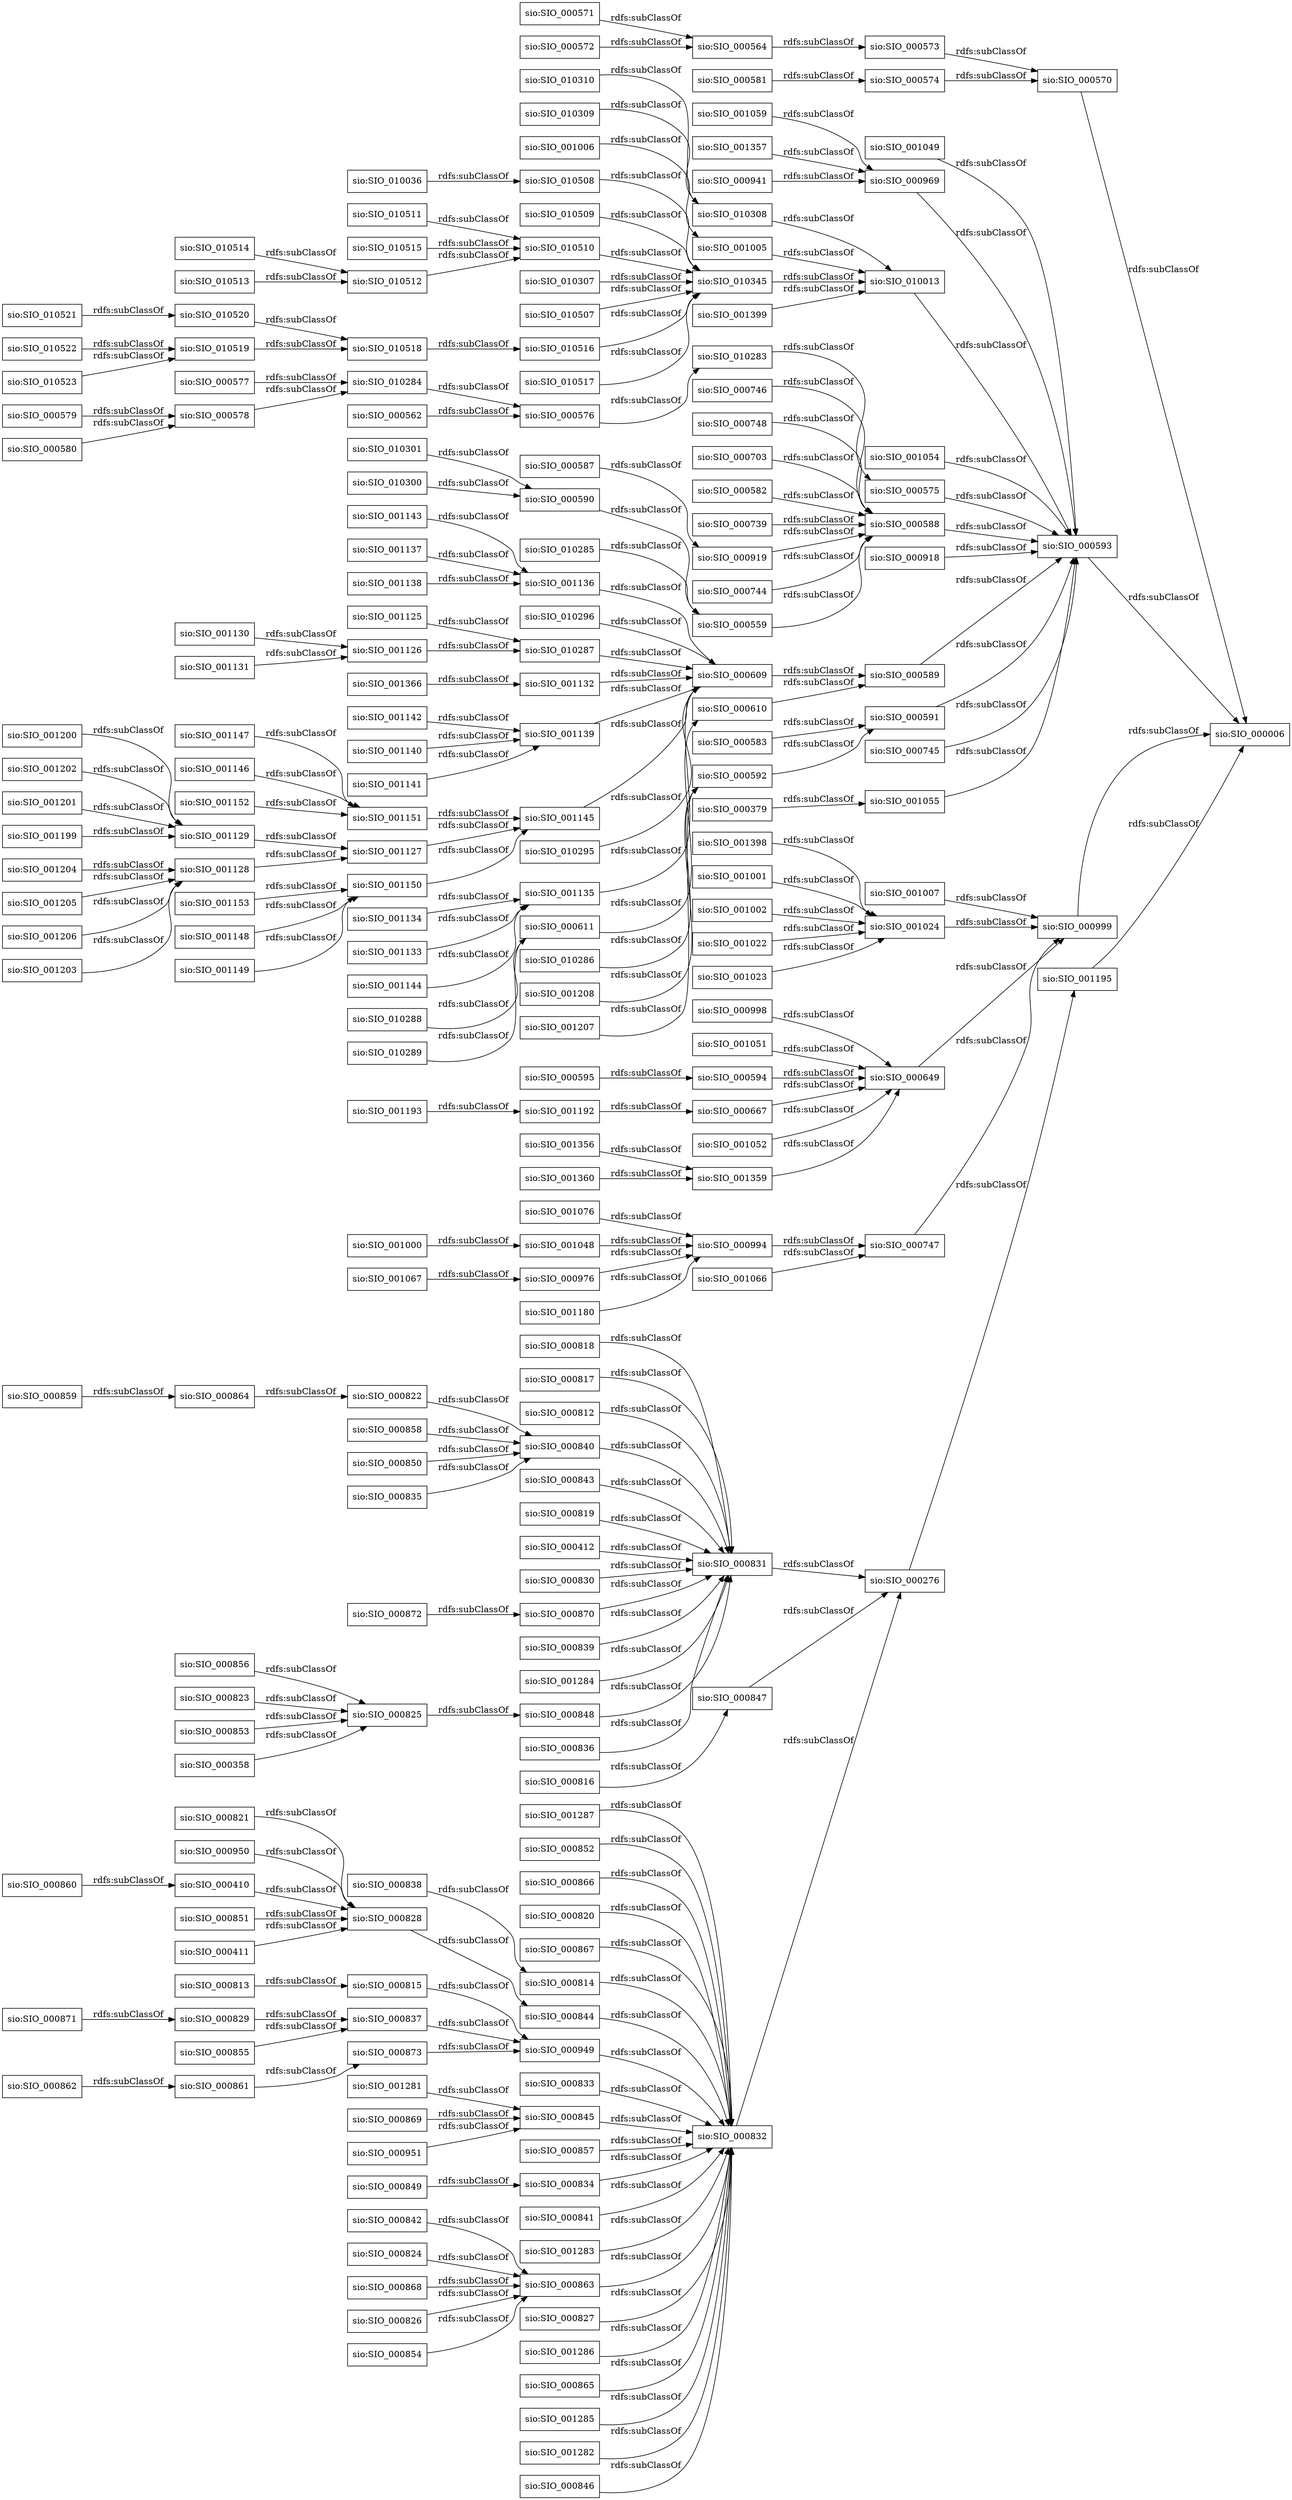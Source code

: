digraph ar2dtool_diagram { 
rankdir=LR;
size="1000"
node [shape = rectangle, color="black"]; "sio:SIO_000813" "sio:SIO_000825" "sio:SIO_010308" "sio:SIO_000276" "sio:SIO_001153" "sio:SIO_000849" "sio:SIO_001208" "sio:SIO_000830" "sio:SIO_001204" "sio:SIO_001135" "sio:SIO_000844" "sio:SIO_000840" "sio:SIO_000570" "sio:SIO_001052" "sio:SIO_010523" "sio:SIO_000857" "sio:SIO_000853" "sio:SIO_000869" "sio:SIO_000595" "sio:SIO_001076" "sio:SIO_001130" "sio:SIO_000611" "sio:SIO_001140" "sio:SIO_010309" "sio:SIO_000824" "sio:SIO_010511" "sio:SIO_010514" "sio:SIO_000821" "sio:SIO_010300" "sio:SIO_001023" "sio:SIO_000845" "sio:SIO_000841" "sio:SIO_000576" "sio:SIO_001005" "sio:SIO_001048" "sio:SIO_001126" "sio:SIO_001283" "sio:SIO_001200" "sio:SIO_000868" "sio:SIO_000864" "sio:SIO_000589" "sio:SIO_010288" "sio:SIO_001141" "sio:SIO_001000" "sio:SIO_001356" "sio:SIO_001066" "sio:SIO_010301" "sio:SIO_000815" "sio:SIO_001024" "sio:SIO_001192" "sio:SIO_010036" "sio:SIO_000839" "sio:SIO_000745" "sio:SIO_000577" "sio:SIO_001006" "sio:SIO_001059" "sio:SIO_001127" "sio:SIO_001284" "sio:SIO_001137" "sio:SIO_000572" "sio:SIO_000950" "sio:SIO_010287" "sio:SIO_010345" "sio:SIO_000860" "sio:SIO_000358" "sio:SIO_000858" "sio:SIO_001132" "sio:SIO_001398" "sio:SIO_000816" "sio:SIO_000826" "sio:SIO_000746" "sio:SIO_010516" "sio:SIO_000873" "sio:SIO_001360" "sio:SIO_000831" "sio:SIO_001138" "sio:SIO_001205" "sio:SIO_001150" "sio:SIO_000573" "sio:SIO_000609" "sio:SIO_000951" "sio:SIO_000834" "sio:SIO_001202" "sio:SIO_010520" "sio:SIO_001131" "sio:SIO_001143" "sio:SIO_000827" "sio:SIO_000854" "sio:SIO_000850" "sio:SIO_000580" "sio:SIO_010515" "sio:SIO_000590" "sio:SIO_010307" "sio:SIO_000379" "sio:SIO_010512" "sio:SIO_000842" "sio:SIO_000949" "sio:SIO_001286" "sio:SIO_010521" "sio:SIO_001201" "sio:SIO_010289" "sio:SIO_001142" "sio:SIO_001357" "sio:SIO_000865" "sio:SIO_000861" "sio:SIO_000591" "sio:SIO_001067" "sio:SIO_001147" "sio:SIO_001193" "sio:SIO_000748" "sio:SIO_001049" "sio:SIO_000578" "sio:SIO_000870" "sio:SIO_001007" "sio:SIO_001285" "sio:SIO_001128" "sio:SIO_000703" "sio:SIO_000941" "sio:SIO_000836" "sio:SIO_000562" "sio:SIO_001282" "sio:SIO_001001" "sio:SIO_001180" "sio:SIO_000667" "sio:SIO_000818" "sio:SIO_000859" "sio:SIO_001133" "sio:SIO_001399" "sio:SIO_000817" "sio:SIO_010284" "sio:SIO_001146" "sio:SIO_000829" "sio:SIO_001199" "sio:SIO_000410" "sio:SIO_010507" "sio:SIO_000582" "sio:SIO_000747" "sio:SIO_010517" "sio:SIO_010310" "sio:SIO_001139" "sio:SIO_000998" "sio:SIO_000994" "sio:SIO_001151" "sio:SIO_000835" "sio:SIO_000847" "sio:SIO_001281" "sio:SIO_001002" "sio:SIO_010295" "sio:SIO_001055" "sio:SIO_000832" "sio:SIO_000739" "sio:SIO_001206" "sio:SIO_001144" "sio:SIO_010283" "sio:SIO_000828" "sio:SIO_000855" "sio:SIO_000851" "sio:SIO_000969" "sio:SIO_000581" "sio:SIO_010518" "sio:SIO_000593" "sio:SIO_001195" "sio:SIO_000812" "sio:SIO_000822" "sio:SIO_010513" "sio:SIO_000999" "sio:SIO_001152" "sio:SIO_000872" "sio:SIO_000846" "sio:SIO_001287" "sio:SIO_010522" "sio:SIO_001054" "sio:SIO_001134" "sio:SIO_000843" "sio:SIO_000564" "sio:SIO_010013" "sio:SIO_001145" "sio:SIO_001051" "sio:SIO_000856" "sio:SIO_000852" "sio:SIO_000866" "sio:SIO_000862" "sio:SIO_000592" "sio:SIO_000587" "sio:SIO_000820" "sio:SIO_001148" "sio:SIO_000610" "sio:SIO_000823" "sio:SIO_010510" "sio:SIO_010509" "sio:SIO_000871" "sio:SIO_001022" "sio:SIO_000649" "sio:SIO_001366" "sio:SIO_000837" "sio:SIO_000579" "sio:SIO_000575" "sio:SIO_001129" "sio:SIO_001125" "sio:SIO_000819" "sio:SIO_000867" "sio:SIO_000863" "sio:SIO_001359" "sio:SIO_000588" "sio:SIO_001149" "sio:SIO_010285" "sio:SIO_000918" "sio:SIO_000411" "sio:SIO_000976" "sio:SIO_010508" "sio:SIO_000583" "sio:SIO_000559" "sio:SIO_000814" "sio:SIO_000838" "sio:SIO_000006" "sio:SIO_000744" "sio:SIO_000848" "sio:SIO_000574" "sio:SIO_010296" "sio:SIO_000833" "sio:SIO_001136" "sio:SIO_001207" "sio:SIO_000571" "sio:SIO_001203" "sio:SIO_010286" "sio:SIO_000919" "sio:SIO_000412" "sio:SIO_010519" "sio:SIO_000594" ; /*classes style*/
	"sio:SIO_001024" -> "sio:SIO_000999" [ label = "rdfs:subClassOf" ];
	"sio:SIO_010521" -> "sio:SIO_010520" [ label = "rdfs:subClassOf" ];
	"sio:SIO_000858" -> "sio:SIO_000840" [ label = "rdfs:subClassOf" ];
	"sio:SIO_010308" -> "sio:SIO_010013" [ label = "rdfs:subClassOf" ];
	"sio:SIO_001145" -> "sio:SIO_000609" [ label = "rdfs:subClassOf" ];
	"sio:SIO_000837" -> "sio:SIO_000949" [ label = "rdfs:subClassOf" ];
	"sio:SIO_000816" -> "sio:SIO_000847" [ label = "rdfs:subClassOf" ];
	"sio:SIO_001287" -> "sio:SIO_000832" [ label = "rdfs:subClassOf" ];
	"sio:SIO_000411" -> "sio:SIO_000828" [ label = "rdfs:subClassOf" ];
	"sio:SIO_000595" -> "sio:SIO_000594" [ label = "rdfs:subClassOf" ];
	"sio:SIO_000574" -> "sio:SIO_000570" [ label = "rdfs:subClassOf" ];
	"sio:SIO_000745" -> "sio:SIO_000593" [ label = "rdfs:subClassOf" ];
	"sio:SIO_001203" -> "sio:SIO_001128" [ label = "rdfs:subClassOf" ];
	"sio:SIO_000703" -> "sio:SIO_000588" [ label = "rdfs:subClassOf" ];
	"sio:SIO_001195" -> "sio:SIO_000006" [ label = "rdfs:subClassOf" ];
	"sio:SIO_001366" -> "sio:SIO_001132" [ label = "rdfs:subClassOf" ];
	"sio:SIO_000866" -> "sio:SIO_000832" [ label = "rdfs:subClassOf" ];
	"sio:SIO_010508" -> "sio:SIO_010345" [ label = "rdfs:subClassOf" ];
	"sio:SIO_001153" -> "sio:SIO_001150" [ label = "rdfs:subClassOf" ];
	"sio:SIO_000845" -> "sio:SIO_000832" [ label = "rdfs:subClassOf" ];
	"sio:SIO_001132" -> "sio:SIO_000609" [ label = "rdfs:subClassOf" ];
	"sio:SIO_000824" -> "sio:SIO_000863" [ label = "rdfs:subClassOf" ];
	"sio:SIO_010287" -> "sio:SIO_000609" [ label = "rdfs:subClassOf" ];
	"sio:SIO_000611" -> "sio:SIO_000610" [ label = "rdfs:subClassOf" ];
	"sio:SIO_000582" -> "sio:SIO_000588" [ label = "rdfs:subClassOf" ];
	"sio:SIO_010345" -> "sio:SIO_010013" [ label = "rdfs:subClassOf" ];
	"sio:SIO_010516" -> "sio:SIO_010345" [ label = "rdfs:subClassOf" ];
	"sio:SIO_000853" -> "sio:SIO_000825" [ label = "rdfs:subClassOf" ];
	"sio:SIO_001140" -> "sio:SIO_001139" [ label = "rdfs:subClassOf" ];
	"sio:SIO_000832" -> "sio:SIO_000276" [ label = "rdfs:subClassOf" ];
	"sio:SIO_010295" -> "sio:SIO_000609" [ label = "rdfs:subClassOf" ];
	"sio:SIO_001282" -> "sio:SIO_000832" [ label = "rdfs:subClassOf" ];
	"sio:SIO_000590" -> "sio:SIO_000559" [ label = "rdfs:subClassOf" ];
	"sio:SIO_001048" -> "sio:SIO_000994" [ label = "rdfs:subClassOf" ];
	"sio:SIO_001006" -> "sio:SIO_001005" [ label = "rdfs:subClassOf" ];
	"sio:SIO_000861" -> "sio:SIO_000873" [ label = "rdfs:subClassOf" ];
	"sio:SIO_000840" -> "sio:SIO_000831" [ label = "rdfs:subClassOf" ];
	"sio:SIO_001148" -> "sio:SIO_001150" [ label = "rdfs:subClassOf" ];
	"sio:SIO_000819" -> "sio:SIO_000831" [ label = "rdfs:subClassOf" ];
	"sio:SIO_001127" -> "sio:SIO_001145" [ label = "rdfs:subClassOf" ];
	"sio:SIO_000577" -> "sio:SIO_010284" [ label = "rdfs:subClassOf" ];
	"sio:SIO_000748" -> "sio:SIO_000588" [ label = "rdfs:subClassOf" ];
	"sio:SIO_000919" -> "sio:SIO_000588" [ label = "rdfs:subClassOf" ];
	"sio:SIO_001206" -> "sio:SIO_001128" [ label = "rdfs:subClassOf" ];
	"sio:SIO_000869" -> "sio:SIO_000845" [ label = "rdfs:subClassOf" ];
	"sio:SIO_010511" -> "sio:SIO_010510" [ label = "rdfs:subClassOf" ];
	"sio:SIO_000848" -> "sio:SIO_000831" [ label = "rdfs:subClassOf" ];
	"sio:SIO_000827" -> "sio:SIO_000832" [ label = "rdfs:subClassOf" ];
	"sio:SIO_001135" -> "sio:SIO_000609" [ label = "rdfs:subClassOf" ];
	"sio:SIO_000969" -> "sio:SIO_000593" [ label = "rdfs:subClassOf" ];
	"sio:SIO_000564" -> "sio:SIO_000573" [ label = "rdfs:subClassOf" ];
	"sio:SIO_001398" -> "sio:SIO_001024" [ label = "rdfs:subClassOf" ];
	"sio:SIO_001022" -> "sio:SIO_001024" [ label = "rdfs:subClassOf" ];
	"sio:SIO_001001" -> "sio:SIO_001024" [ label = "rdfs:subClassOf" ];
	"sio:SIO_010519" -> "sio:SIO_010518" [ label = "rdfs:subClassOf" ];
	"sio:SIO_001356" -> "sio:SIO_001359" [ label = "rdfs:subClassOf" ];
	"sio:SIO_000856" -> "sio:SIO_000825" [ label = "rdfs:subClassOf" ];
	"sio:SIO_000835" -> "sio:SIO_000840" [ label = "rdfs:subClassOf" ];
	"sio:SIO_001143" -> "sio:SIO_001136" [ label = "rdfs:subClassOf" ];
	"sio:SIO_000814" -> "sio:SIO_000832" [ label = "rdfs:subClassOf" ];
	"sio:SIO_000998" -> "sio:SIO_000649" [ label = "rdfs:subClassOf" ];
	"sio:SIO_001285" -> "sio:SIO_000832" [ label = "rdfs:subClassOf" ];
	"sio:SIO_000593" -> "sio:SIO_000006" [ label = "rdfs:subClassOf" ];
	"sio:SIO_000572" -> "sio:SIO_000564" [ label = "rdfs:subClassOf" ];
	"sio:SIO_001051" -> "sio:SIO_000649" [ label = "rdfs:subClassOf" ];
	"sio:SIO_001201" -> "sio:SIO_001129" [ label = "rdfs:subClassOf" ];
	"sio:SIO_001193" -> "sio:SIO_001192" [ label = "rdfs:subClassOf" ];
	"sio:SIO_000864" -> "sio:SIO_000822" [ label = "rdfs:subClassOf" ];
	"sio:SIO_001151" -> "sio:SIO_001145" [ label = "rdfs:subClassOf" ];
	"sio:SIO_000843" -> "sio:SIO_000831" [ label = "rdfs:subClassOf" ];
	"sio:SIO_000822" -> "sio:SIO_000840" [ label = "rdfs:subClassOf" ];
	"sio:SIO_001130" -> "sio:SIO_001126" [ label = "rdfs:subClassOf" ];
	"sio:SIO_010285" -> "sio:SIO_000559" [ label = "rdfs:subClassOf" ];
	"sio:SIO_000609" -> "sio:SIO_000589" [ label = "rdfs:subClassOf" ];
	"sio:SIO_000580" -> "sio:SIO_000578" [ label = "rdfs:subClassOf" ];
	"sio:SIO_001059" -> "sio:SIO_000969" [ label = "rdfs:subClassOf" ];
	"sio:SIO_000559" -> "sio:SIO_000588" [ label = "rdfs:subClassOf" ];
	"sio:SIO_001180" -> "sio:SIO_000994" [ label = "rdfs:subClassOf" ];
	"sio:SIO_000872" -> "sio:SIO_000870" [ label = "rdfs:subClassOf" ];
	"sio:SIO_010514" -> "sio:SIO_010512" [ label = "rdfs:subClassOf" ];
	"sio:SIO_000851" -> "sio:SIO_000828" [ label = "rdfs:subClassOf" ];
	"sio:SIO_000830" -> "sio:SIO_000831" [ label = "rdfs:subClassOf" ];
	"sio:SIO_010301" -> "sio:SIO_000590" [ label = "rdfs:subClassOf" ];
	"sio:SIO_001138" -> "sio:SIO_001136" [ label = "rdfs:subClassOf" ];
	"sio:SIO_000951" -> "sio:SIO_000845" [ label = "rdfs:subClassOf" ];
	"sio:SIO_000588" -> "sio:SIO_000593" [ label = "rdfs:subClassOf" ];
	"sio:SIO_001067" -> "sio:SIO_000976" [ label = "rdfs:subClassOf" ];
	"sio:SIO_010522" -> "sio:SIO_010519" [ label = "rdfs:subClassOf" ];
	"sio:SIO_001359" -> "sio:SIO_000649" [ label = "rdfs:subClassOf" ];
	"sio:SIO_010309" -> "sio:SIO_010308" [ label = "rdfs:subClassOf" ];
	"sio:SIO_000859" -> "sio:SIO_000864" [ label = "rdfs:subClassOf" ];
	"sio:SIO_001146" -> "sio:SIO_001151" [ label = "rdfs:subClassOf" ];
	"sio:SIO_000667" -> "sio:SIO_000649" [ label = "rdfs:subClassOf" ];
	"sio:SIO_000838" -> "sio:SIO_000814" [ label = "rdfs:subClassOf" ];
	"sio:SIO_001125" -> "sio:SIO_010287" [ label = "rdfs:subClassOf" ];
	"sio:SIO_000817" -> "sio:SIO_000831" [ label = "rdfs:subClassOf" ];
	"sio:SIO_000412" -> "sio:SIO_000831" [ label = "rdfs:subClassOf" ];
	"sio:SIO_001054" -> "sio:SIO_000593" [ label = "rdfs:subClassOf" ];
	"sio:SIO_000575" -> "sio:SIO_000593" [ label = "rdfs:subClassOf" ];
	"sio:SIO_000746" -> "sio:SIO_000588" [ label = "rdfs:subClassOf" ];
	"sio:SIO_001204" -> "sio:SIO_001128" [ label = "rdfs:subClassOf" ];
	"sio:SIO_000867" -> "sio:SIO_000832" [ label = "rdfs:subClassOf" ];
	"sio:SIO_010509" -> "sio:SIO_010345" [ label = "rdfs:subClassOf" ];
	"sio:SIO_000846" -> "sio:SIO_000832" [ label = "rdfs:subClassOf" ];
	"sio:SIO_001133" -> "sio:SIO_001135" [ label = "rdfs:subClassOf" ];
	"sio:SIO_000825" -> "sio:SIO_000848" [ label = "rdfs:subClassOf" ];
	"sio:SIO_010288" -> "sio:SIO_000611" [ label = "rdfs:subClassOf" ];
	"sio:SIO_000583" -> "sio:SIO_000591" [ label = "rdfs:subClassOf" ];
	"sio:SIO_000562" -> "sio:SIO_000576" [ label = "rdfs:subClassOf" ];
	"sio:SIO_010517" -> "sio:SIO_010345" [ label = "rdfs:subClassOf" ];
	"sio:SIO_000854" -> "sio:SIO_000863" [ label = "rdfs:subClassOf" ];
	"sio:SIO_001141" -> "sio:SIO_001139" [ label = "rdfs:subClassOf" ];
	"sio:SIO_000833" -> "sio:SIO_000832" [ label = "rdfs:subClassOf" ];
	"sio:SIO_000812" -> "sio:SIO_000831" [ label = "rdfs:subClassOf" ];
	"sio:SIO_010296" -> "sio:SIO_000609" [ label = "rdfs:subClassOf" ];
	"sio:SIO_001283" -> "sio:SIO_000832" [ label = "rdfs:subClassOf" ];
	"sio:SIO_000591" -> "sio:SIO_000593" [ label = "rdfs:subClassOf" ];
	"sio:SIO_000570" -> "sio:SIO_000006" [ label = "rdfs:subClassOf" ];
	"sio:SIO_001049" -> "sio:SIO_000593" [ label = "rdfs:subClassOf" ];
	"sio:SIO_001007" -> "sio:SIO_000999" [ label = "rdfs:subClassOf" ];
	"sio:SIO_000862" -> "sio:SIO_000861" [ label = "rdfs:subClassOf" ];
	"sio:SIO_000841" -> "sio:SIO_000832" [ label = "rdfs:subClassOf" ];
	"sio:SIO_001149" -> "sio:SIO_001150" [ label = "rdfs:subClassOf" ];
	"sio:SIO_000649" -> "sio:SIO_000999" [ label = "rdfs:subClassOf" ];
	"sio:SIO_000820" -> "sio:SIO_000832" [ label = "rdfs:subClassOf" ];
	"sio:SIO_001128" -> "sio:SIO_001127" [ label = "rdfs:subClassOf" ];
	"sio:SIO_010283" -> "sio:SIO_000575" [ label = "rdfs:subClassOf" ];
	"sio:SIO_000941" -> "sio:SIO_000969" [ label = "rdfs:subClassOf" ];
	"sio:SIO_000578" -> "sio:SIO_010284" [ label = "rdfs:subClassOf" ];
	"sio:SIO_001207" -> "sio:SIO_000592" [ label = "rdfs:subClassOf" ];
	"sio:SIO_001199" -> "sio:SIO_001129" [ label = "rdfs:subClassOf" ];
	"sio:SIO_000870" -> "sio:SIO_000831" [ label = "rdfs:subClassOf" ];
	"sio:SIO_010512" -> "sio:SIO_010510" [ label = "rdfs:subClassOf" ];
	"sio:SIO_000849" -> "sio:SIO_000834" [ label = "rdfs:subClassOf" ];
	"sio:SIO_000828" -> "sio:SIO_000844" [ label = "rdfs:subClassOf" ];
	"sio:SIO_001136" -> "sio:SIO_000609" [ label = "rdfs:subClassOf" ];
	"sio:SIO_000949" -> "sio:SIO_000832" [ label = "rdfs:subClassOf" ];
	"sio:SIO_010036" -> "sio:SIO_010508" [ label = "rdfs:subClassOf" ];
	"sio:SIO_001399" -> "sio:SIO_010013" [ label = "rdfs:subClassOf" ];
	"sio:SIO_001023" -> "sio:SIO_001024" [ label = "rdfs:subClassOf" ];
	"sio:SIO_001002" -> "sio:SIO_001024" [ label = "rdfs:subClassOf" ];
	"sio:SIO_010520" -> "sio:SIO_010518" [ label = "rdfs:subClassOf" ];
	"sio:SIO_001357" -> "sio:SIO_000969" [ label = "rdfs:subClassOf" ];
	"sio:SIO_000857" -> "sio:SIO_000832" [ label = "rdfs:subClassOf" ];
	"sio:SIO_001144" -> "sio:SIO_001135" [ label = "rdfs:subClassOf" ];
	"sio:SIO_000836" -> "sio:SIO_000831" [ label = "rdfs:subClassOf" ];
	"sio:SIO_010307" -> "sio:SIO_010345" [ label = "rdfs:subClassOf" ];
	"sio:SIO_000815" -> "sio:SIO_000949" [ label = "rdfs:subClassOf" ];
	"sio:SIO_000999" -> "sio:SIO_000006" [ label = "rdfs:subClassOf" ];
	"sio:SIO_001286" -> "sio:SIO_000832" [ label = "rdfs:subClassOf" ];
	"sio:SIO_000410" -> "sio:SIO_000828" [ label = "rdfs:subClassOf" ];
	"sio:SIO_000594" -> "sio:SIO_000649" [ label = "rdfs:subClassOf" ];
	"sio:SIO_001052" -> "sio:SIO_000649" [ label = "rdfs:subClassOf" ];
	"sio:SIO_000573" -> "sio:SIO_000570" [ label = "rdfs:subClassOf" ];
	"sio:SIO_000744" -> "sio:SIO_000588" [ label = "rdfs:subClassOf" ];
	"sio:SIO_001202" -> "sio:SIO_001129" [ label = "rdfs:subClassOf" ];
	"sio:SIO_000865" -> "sio:SIO_000832" [ label = "rdfs:subClassOf" ];
	"sio:SIO_010507" -> "sio:SIO_010345" [ label = "rdfs:subClassOf" ];
	"sio:SIO_001152" -> "sio:SIO_001151" [ label = "rdfs:subClassOf" ];
	"sio:SIO_000844" -> "sio:SIO_000832" [ label = "rdfs:subClassOf" ];
	"sio:SIO_001131" -> "sio:SIO_001126" [ label = "rdfs:subClassOf" ];
	"sio:SIO_000823" -> "sio:SIO_000825" [ label = "rdfs:subClassOf" ];
	"sio:SIO_010286" -> "sio:SIO_000592" [ label = "rdfs:subClassOf" ];
	"sio:SIO_000610" -> "sio:SIO_000589" [ label = "rdfs:subClassOf" ];
	"sio:SIO_000581" -> "sio:SIO_000574" [ label = "rdfs:subClassOf" ];
	"sio:SIO_000873" -> "sio:SIO_000949" [ label = "rdfs:subClassOf" ];
	"sio:SIO_010515" -> "sio:SIO_010510" [ label = "rdfs:subClassOf" ];
	"sio:SIO_000852" -> "sio:SIO_000832" [ label = "rdfs:subClassOf" ];
	"sio:SIO_000831" -> "sio:SIO_000276" [ label = "rdfs:subClassOf" ];
	"sio:SIO_001139" -> "sio:SIO_000609" [ label = "rdfs:subClassOf" ];
	"sio:SIO_000994" -> "sio:SIO_000747" [ label = "rdfs:subClassOf" ];
	"sio:SIO_000276" -> "sio:SIO_001195" [ label = "rdfs:subClassOf" ];
	"sio:SIO_001281" -> "sio:SIO_000845" [ label = "rdfs:subClassOf" ];
	"sio:SIO_000589" -> "sio:SIO_000593" [ label = "rdfs:subClassOf" ];
	"sio:SIO_000739" -> "sio:SIO_000588" [ label = "rdfs:subClassOf" ];
	"sio:SIO_010523" -> "sio:SIO_010519" [ label = "rdfs:subClassOf" ];
	"sio:SIO_001005" -> "sio:SIO_010013" [ label = "rdfs:subClassOf" ];
	"sio:SIO_001360" -> "sio:SIO_001359" [ label = "rdfs:subClassOf" ];
	"sio:SIO_000860" -> "sio:SIO_000410" [ label = "rdfs:subClassOf" ];
	"sio:SIO_001147" -> "sio:SIO_001151" [ label = "rdfs:subClassOf" ];
	"sio:SIO_010310" -> "sio:SIO_010308" [ label = "rdfs:subClassOf" ];
	"sio:SIO_000839" -> "sio:SIO_000831" [ label = "rdfs:subClassOf" ];
	"sio:SIO_001126" -> "sio:SIO_010287" [ label = "rdfs:subClassOf" ];
	"sio:SIO_000818" -> "sio:SIO_000831" [ label = "rdfs:subClassOf" ];
	"sio:SIO_001076" -> "sio:SIO_000994" [ label = "rdfs:subClassOf" ];
	"sio:SIO_001055" -> "sio:SIO_000593" [ label = "rdfs:subClassOf" ];
	"sio:SIO_000576" -> "sio:SIO_010283" [ label = "rdfs:subClassOf" ];
	"sio:SIO_000747" -> "sio:SIO_000999" [ label = "rdfs:subClassOf" ];
	"sio:SIO_000918" -> "sio:SIO_000593" [ label = "rdfs:subClassOf" ];
	"sio:SIO_001205" -> "sio:SIO_001128" [ label = "rdfs:subClassOf" ];
	"sio:SIO_010510" -> "sio:SIO_010345" [ label = "rdfs:subClassOf" ];
	"sio:SIO_000868" -> "sio:SIO_000863" [ label = "rdfs:subClassOf" ];
	"sio:SIO_000847" -> "sio:SIO_000276" [ label = "rdfs:subClassOf" ];
	"sio:SIO_001134" -> "sio:SIO_001135" [ label = "rdfs:subClassOf" ];
	"sio:SIO_000826" -> "sio:SIO_000863" [ label = "rdfs:subClassOf" ];
	"sio:SIO_010289" -> "sio:SIO_000611" [ label = "rdfs:subClassOf" ];
	"sio:SIO_010013" -> "sio:SIO_000593" [ label = "rdfs:subClassOf" ];
	"sio:SIO_001000" -> "sio:SIO_001048" [ label = "rdfs:subClassOf" ];
	"sio:SIO_010518" -> "sio:SIO_010516" [ label = "rdfs:subClassOf" ];
	"sio:SIO_000855" -> "sio:SIO_000837" [ label = "rdfs:subClassOf" ];
	"sio:SIO_001142" -> "sio:SIO_001139" [ label = "rdfs:subClassOf" ];
	"sio:SIO_000834" -> "sio:SIO_000832" [ label = "rdfs:subClassOf" ];
	"sio:SIO_000813" -> "sio:SIO_000815" [ label = "rdfs:subClassOf" ];
	"sio:SIO_001284" -> "sio:SIO_000831" [ label = "rdfs:subClassOf" ];
	"sio:SIO_000976" -> "sio:SIO_000994" [ label = "rdfs:subClassOf" ];
	"sio:SIO_000592" -> "sio:SIO_000591" [ label = "rdfs:subClassOf" ];
	"sio:SIO_000571" -> "sio:SIO_000564" [ label = "rdfs:subClassOf" ];
	"sio:SIO_000379" -> "sio:SIO_001055" [ label = "rdfs:subClassOf" ];
	"sio:SIO_001200" -> "sio:SIO_001129" [ label = "rdfs:subClassOf" ];
	"sio:SIO_000358" -> "sio:SIO_000825" [ label = "rdfs:subClassOf" ];
	"sio:SIO_001192" -> "sio:SIO_000667" [ label = "rdfs:subClassOf" ];
	"sio:SIO_000863" -> "sio:SIO_000832" [ label = "rdfs:subClassOf" ];
	"sio:SIO_001150" -> "sio:SIO_001145" [ label = "rdfs:subClassOf" ];
	"sio:SIO_000842" -> "sio:SIO_000863" [ label = "rdfs:subClassOf" ];
	"sio:SIO_000821" -> "sio:SIO_000828" [ label = "rdfs:subClassOf" ];
	"sio:SIO_001129" -> "sio:SIO_001127" [ label = "rdfs:subClassOf" ];
	"sio:SIO_010284" -> "sio:SIO_000576" [ label = "rdfs:subClassOf" ];
	"sio:SIO_000579" -> "sio:SIO_000578" [ label = "rdfs:subClassOf" ];
	"sio:SIO_001208" -> "sio:SIO_000592" [ label = "rdfs:subClassOf" ];
	"sio:SIO_000871" -> "sio:SIO_000829" [ label = "rdfs:subClassOf" ];
	"sio:SIO_010513" -> "sio:SIO_010512" [ label = "rdfs:subClassOf" ];
	"sio:SIO_000850" -> "sio:SIO_000840" [ label = "rdfs:subClassOf" ];
	"sio:SIO_001137" -> "sio:SIO_001136" [ label = "rdfs:subClassOf" ];
	"sio:SIO_010300" -> "sio:SIO_000590" [ label = "rdfs:subClassOf" ];
	"sio:SIO_000829" -> "sio:SIO_000837" [ label = "rdfs:subClassOf" ];
	"sio:SIO_000950" -> "sio:SIO_000828" [ label = "rdfs:subClassOf" ];
	"sio:SIO_000587" -> "sio:SIO_000919" [ label = "rdfs:subClassOf" ];
	"sio:SIO_001066" -> "sio:SIO_000747" [ label = "rdfs:subClassOf" ];

}
